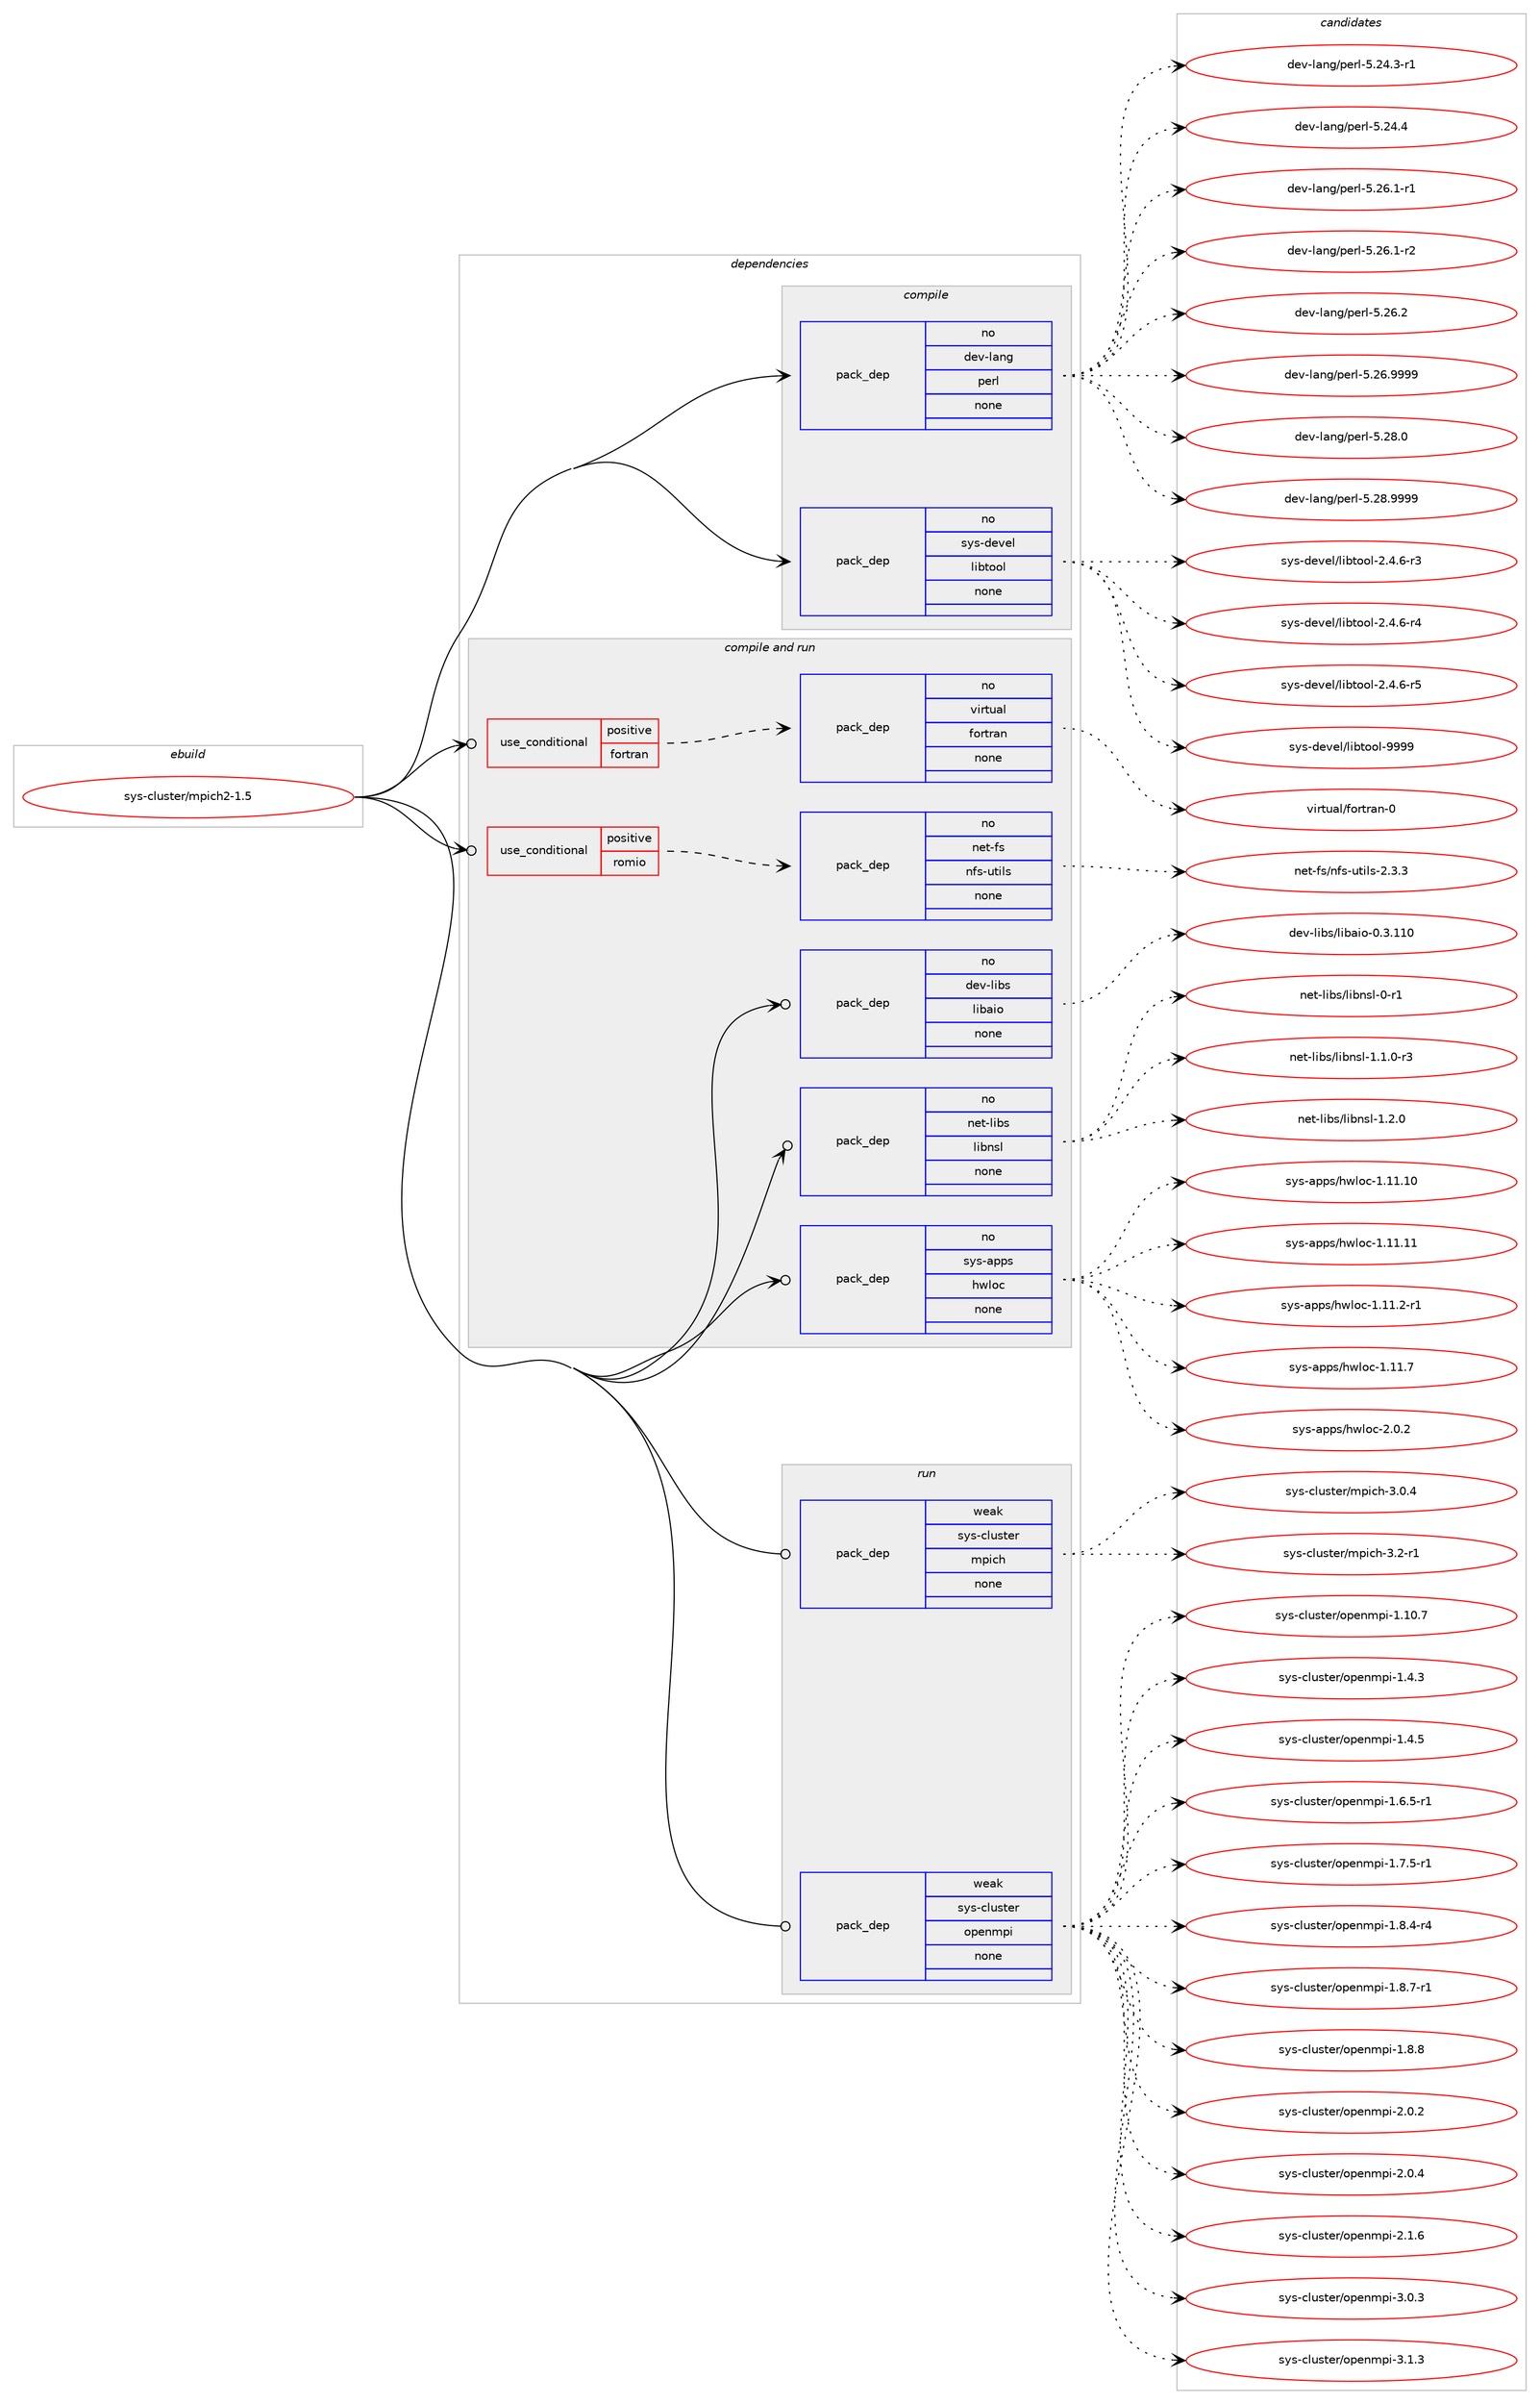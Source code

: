 digraph prolog {

# *************
# Graph options
# *************

newrank=true;
concentrate=true;
compound=true;
graph [rankdir=LR,fontname=Helvetica,fontsize=10,ranksep=1.5];#, ranksep=2.5, nodesep=0.2];
edge  [arrowhead=vee];
node  [fontname=Helvetica,fontsize=10];

# **********
# The ebuild
# **********

subgraph cluster_leftcol {
color=gray;
rank=same;
label=<<i>ebuild</i>>;
id [label="sys-cluster/mpich2-1.5", color=red, width=4, href="../sys-cluster/mpich2-1.5.svg"];
}

# ****************
# The dependencies
# ****************

subgraph cluster_midcol {
color=gray;
label=<<i>dependencies</i>>;
subgraph cluster_compile {
fillcolor="#eeeeee";
style=filled;
label=<<i>compile</i>>;
subgraph pack1236478 {
dependency1723573 [label=<<TABLE BORDER="0" CELLBORDER="1" CELLSPACING="0" CELLPADDING="4" WIDTH="220"><TR><TD ROWSPAN="6" CELLPADDING="30">pack_dep</TD></TR><TR><TD WIDTH="110">no</TD></TR><TR><TD>dev-lang</TD></TR><TR><TD>perl</TD></TR><TR><TD>none</TD></TR><TR><TD></TD></TR></TABLE>>, shape=none, color=blue];
}
id:e -> dependency1723573:w [weight=20,style="solid",arrowhead="vee"];
subgraph pack1236479 {
dependency1723574 [label=<<TABLE BORDER="0" CELLBORDER="1" CELLSPACING="0" CELLPADDING="4" WIDTH="220"><TR><TD ROWSPAN="6" CELLPADDING="30">pack_dep</TD></TR><TR><TD WIDTH="110">no</TD></TR><TR><TD>sys-devel</TD></TR><TR><TD>libtool</TD></TR><TR><TD>none</TD></TR><TR><TD></TD></TR></TABLE>>, shape=none, color=blue];
}
id:e -> dependency1723574:w [weight=20,style="solid",arrowhead="vee"];
}
subgraph cluster_compileandrun {
fillcolor="#eeeeee";
style=filled;
label=<<i>compile and run</i>>;
subgraph cond458846 {
dependency1723575 [label=<<TABLE BORDER="0" CELLBORDER="1" CELLSPACING="0" CELLPADDING="4"><TR><TD ROWSPAN="3" CELLPADDING="10">use_conditional</TD></TR><TR><TD>positive</TD></TR><TR><TD>fortran</TD></TR></TABLE>>, shape=none, color=red];
subgraph pack1236480 {
dependency1723576 [label=<<TABLE BORDER="0" CELLBORDER="1" CELLSPACING="0" CELLPADDING="4" WIDTH="220"><TR><TD ROWSPAN="6" CELLPADDING="30">pack_dep</TD></TR><TR><TD WIDTH="110">no</TD></TR><TR><TD>virtual</TD></TR><TR><TD>fortran</TD></TR><TR><TD>none</TD></TR><TR><TD></TD></TR></TABLE>>, shape=none, color=blue];
}
dependency1723575:e -> dependency1723576:w [weight=20,style="dashed",arrowhead="vee"];
}
id:e -> dependency1723575:w [weight=20,style="solid",arrowhead="odotvee"];
subgraph cond458847 {
dependency1723577 [label=<<TABLE BORDER="0" CELLBORDER="1" CELLSPACING="0" CELLPADDING="4"><TR><TD ROWSPAN="3" CELLPADDING="10">use_conditional</TD></TR><TR><TD>positive</TD></TR><TR><TD>romio</TD></TR></TABLE>>, shape=none, color=red];
subgraph pack1236481 {
dependency1723578 [label=<<TABLE BORDER="0" CELLBORDER="1" CELLSPACING="0" CELLPADDING="4" WIDTH="220"><TR><TD ROWSPAN="6" CELLPADDING="30">pack_dep</TD></TR><TR><TD WIDTH="110">no</TD></TR><TR><TD>net-fs</TD></TR><TR><TD>nfs-utils</TD></TR><TR><TD>none</TD></TR><TR><TD></TD></TR></TABLE>>, shape=none, color=blue];
}
dependency1723577:e -> dependency1723578:w [weight=20,style="dashed",arrowhead="vee"];
}
id:e -> dependency1723577:w [weight=20,style="solid",arrowhead="odotvee"];
subgraph pack1236482 {
dependency1723579 [label=<<TABLE BORDER="0" CELLBORDER="1" CELLSPACING="0" CELLPADDING="4" WIDTH="220"><TR><TD ROWSPAN="6" CELLPADDING="30">pack_dep</TD></TR><TR><TD WIDTH="110">no</TD></TR><TR><TD>dev-libs</TD></TR><TR><TD>libaio</TD></TR><TR><TD>none</TD></TR><TR><TD></TD></TR></TABLE>>, shape=none, color=blue];
}
id:e -> dependency1723579:w [weight=20,style="solid",arrowhead="odotvee"];
subgraph pack1236483 {
dependency1723580 [label=<<TABLE BORDER="0" CELLBORDER="1" CELLSPACING="0" CELLPADDING="4" WIDTH="220"><TR><TD ROWSPAN="6" CELLPADDING="30">pack_dep</TD></TR><TR><TD WIDTH="110">no</TD></TR><TR><TD>net-libs</TD></TR><TR><TD>libnsl</TD></TR><TR><TD>none</TD></TR><TR><TD></TD></TR></TABLE>>, shape=none, color=blue];
}
id:e -> dependency1723580:w [weight=20,style="solid",arrowhead="odotvee"];
subgraph pack1236484 {
dependency1723581 [label=<<TABLE BORDER="0" CELLBORDER="1" CELLSPACING="0" CELLPADDING="4" WIDTH="220"><TR><TD ROWSPAN="6" CELLPADDING="30">pack_dep</TD></TR><TR><TD WIDTH="110">no</TD></TR><TR><TD>sys-apps</TD></TR><TR><TD>hwloc</TD></TR><TR><TD>none</TD></TR><TR><TD></TD></TR></TABLE>>, shape=none, color=blue];
}
id:e -> dependency1723581:w [weight=20,style="solid",arrowhead="odotvee"];
}
subgraph cluster_run {
fillcolor="#eeeeee";
style=filled;
label=<<i>run</i>>;
subgraph pack1236485 {
dependency1723582 [label=<<TABLE BORDER="0" CELLBORDER="1" CELLSPACING="0" CELLPADDING="4" WIDTH="220"><TR><TD ROWSPAN="6" CELLPADDING="30">pack_dep</TD></TR><TR><TD WIDTH="110">weak</TD></TR><TR><TD>sys-cluster</TD></TR><TR><TD>mpich</TD></TR><TR><TD>none</TD></TR><TR><TD></TD></TR></TABLE>>, shape=none, color=blue];
}
id:e -> dependency1723582:w [weight=20,style="solid",arrowhead="odot"];
subgraph pack1236486 {
dependency1723583 [label=<<TABLE BORDER="0" CELLBORDER="1" CELLSPACING="0" CELLPADDING="4" WIDTH="220"><TR><TD ROWSPAN="6" CELLPADDING="30">pack_dep</TD></TR><TR><TD WIDTH="110">weak</TD></TR><TR><TD>sys-cluster</TD></TR><TR><TD>openmpi</TD></TR><TR><TD>none</TD></TR><TR><TD></TD></TR></TABLE>>, shape=none, color=blue];
}
id:e -> dependency1723583:w [weight=20,style="solid",arrowhead="odot"];
}
}

# **************
# The candidates
# **************

subgraph cluster_choices {
rank=same;
color=gray;
label=<<i>candidates</i>>;

subgraph choice1236478 {
color=black;
nodesep=1;
choice100101118451089711010347112101114108455346505246514511449 [label="dev-lang/perl-5.24.3-r1", color=red, width=4,href="../dev-lang/perl-5.24.3-r1.svg"];
choice10010111845108971101034711210111410845534650524652 [label="dev-lang/perl-5.24.4", color=red, width=4,href="../dev-lang/perl-5.24.4.svg"];
choice100101118451089711010347112101114108455346505446494511449 [label="dev-lang/perl-5.26.1-r1", color=red, width=4,href="../dev-lang/perl-5.26.1-r1.svg"];
choice100101118451089711010347112101114108455346505446494511450 [label="dev-lang/perl-5.26.1-r2", color=red, width=4,href="../dev-lang/perl-5.26.1-r2.svg"];
choice10010111845108971101034711210111410845534650544650 [label="dev-lang/perl-5.26.2", color=red, width=4,href="../dev-lang/perl-5.26.2.svg"];
choice10010111845108971101034711210111410845534650544657575757 [label="dev-lang/perl-5.26.9999", color=red, width=4,href="../dev-lang/perl-5.26.9999.svg"];
choice10010111845108971101034711210111410845534650564648 [label="dev-lang/perl-5.28.0", color=red, width=4,href="../dev-lang/perl-5.28.0.svg"];
choice10010111845108971101034711210111410845534650564657575757 [label="dev-lang/perl-5.28.9999", color=red, width=4,href="../dev-lang/perl-5.28.9999.svg"];
dependency1723573:e -> choice100101118451089711010347112101114108455346505246514511449:w [style=dotted,weight="100"];
dependency1723573:e -> choice10010111845108971101034711210111410845534650524652:w [style=dotted,weight="100"];
dependency1723573:e -> choice100101118451089711010347112101114108455346505446494511449:w [style=dotted,weight="100"];
dependency1723573:e -> choice100101118451089711010347112101114108455346505446494511450:w [style=dotted,weight="100"];
dependency1723573:e -> choice10010111845108971101034711210111410845534650544650:w [style=dotted,weight="100"];
dependency1723573:e -> choice10010111845108971101034711210111410845534650544657575757:w [style=dotted,weight="100"];
dependency1723573:e -> choice10010111845108971101034711210111410845534650564648:w [style=dotted,weight="100"];
dependency1723573:e -> choice10010111845108971101034711210111410845534650564657575757:w [style=dotted,weight="100"];
}
subgraph choice1236479 {
color=black;
nodesep=1;
choice1151211154510010111810110847108105981161111111084550465246544511451 [label="sys-devel/libtool-2.4.6-r3", color=red, width=4,href="../sys-devel/libtool-2.4.6-r3.svg"];
choice1151211154510010111810110847108105981161111111084550465246544511452 [label="sys-devel/libtool-2.4.6-r4", color=red, width=4,href="../sys-devel/libtool-2.4.6-r4.svg"];
choice1151211154510010111810110847108105981161111111084550465246544511453 [label="sys-devel/libtool-2.4.6-r5", color=red, width=4,href="../sys-devel/libtool-2.4.6-r5.svg"];
choice1151211154510010111810110847108105981161111111084557575757 [label="sys-devel/libtool-9999", color=red, width=4,href="../sys-devel/libtool-9999.svg"];
dependency1723574:e -> choice1151211154510010111810110847108105981161111111084550465246544511451:w [style=dotted,weight="100"];
dependency1723574:e -> choice1151211154510010111810110847108105981161111111084550465246544511452:w [style=dotted,weight="100"];
dependency1723574:e -> choice1151211154510010111810110847108105981161111111084550465246544511453:w [style=dotted,weight="100"];
dependency1723574:e -> choice1151211154510010111810110847108105981161111111084557575757:w [style=dotted,weight="100"];
}
subgraph choice1236480 {
color=black;
nodesep=1;
choice1181051141161179710847102111114116114971104548 [label="virtual/fortran-0", color=red, width=4,href="../virtual/fortran-0.svg"];
dependency1723576:e -> choice1181051141161179710847102111114116114971104548:w [style=dotted,weight="100"];
}
subgraph choice1236481 {
color=black;
nodesep=1;
choice110101116451021154711010211545117116105108115455046514651 [label="net-fs/nfs-utils-2.3.3", color=red, width=4,href="../net-fs/nfs-utils-2.3.3.svg"];
dependency1723578:e -> choice110101116451021154711010211545117116105108115455046514651:w [style=dotted,weight="100"];
}
subgraph choice1236482 {
color=black;
nodesep=1;
choice10010111845108105981154710810598971051114548465146494948 [label="dev-libs/libaio-0.3.110", color=red, width=4,href="../dev-libs/libaio-0.3.110.svg"];
dependency1723579:e -> choice10010111845108105981154710810598971051114548465146494948:w [style=dotted,weight="100"];
}
subgraph choice1236483 {
color=black;
nodesep=1;
choice1101011164510810598115471081059811011510845484511449 [label="net-libs/libnsl-0-r1", color=red, width=4,href="../net-libs/libnsl-0-r1.svg"];
choice110101116451081059811547108105981101151084549464946484511451 [label="net-libs/libnsl-1.1.0-r3", color=red, width=4,href="../net-libs/libnsl-1.1.0-r3.svg"];
choice11010111645108105981154710810598110115108454946504648 [label="net-libs/libnsl-1.2.0", color=red, width=4,href="../net-libs/libnsl-1.2.0.svg"];
dependency1723580:e -> choice1101011164510810598115471081059811011510845484511449:w [style=dotted,weight="100"];
dependency1723580:e -> choice110101116451081059811547108105981101151084549464946484511451:w [style=dotted,weight="100"];
dependency1723580:e -> choice11010111645108105981154710810598110115108454946504648:w [style=dotted,weight="100"];
}
subgraph choice1236484 {
color=black;
nodesep=1;
choice115121115459711211211547104119108111994549464949464948 [label="sys-apps/hwloc-1.11.10", color=red, width=4,href="../sys-apps/hwloc-1.11.10.svg"];
choice115121115459711211211547104119108111994549464949464949 [label="sys-apps/hwloc-1.11.11", color=red, width=4,href="../sys-apps/hwloc-1.11.11.svg"];
choice11512111545971121121154710411910811199454946494946504511449 [label="sys-apps/hwloc-1.11.2-r1", color=red, width=4,href="../sys-apps/hwloc-1.11.2-r1.svg"];
choice1151211154597112112115471041191081119945494649494655 [label="sys-apps/hwloc-1.11.7", color=red, width=4,href="../sys-apps/hwloc-1.11.7.svg"];
choice11512111545971121121154710411910811199455046484650 [label="sys-apps/hwloc-2.0.2", color=red, width=4,href="../sys-apps/hwloc-2.0.2.svg"];
dependency1723581:e -> choice115121115459711211211547104119108111994549464949464948:w [style=dotted,weight="100"];
dependency1723581:e -> choice115121115459711211211547104119108111994549464949464949:w [style=dotted,weight="100"];
dependency1723581:e -> choice11512111545971121121154710411910811199454946494946504511449:w [style=dotted,weight="100"];
dependency1723581:e -> choice1151211154597112112115471041191081119945494649494655:w [style=dotted,weight="100"];
dependency1723581:e -> choice11512111545971121121154710411910811199455046484650:w [style=dotted,weight="100"];
}
subgraph choice1236485 {
color=black;
nodesep=1;
choice11512111545991081171151161011144710911210599104455146484652 [label="sys-cluster/mpich-3.0.4", color=red, width=4,href="../sys-cluster/mpich-3.0.4.svg"];
choice11512111545991081171151161011144710911210599104455146504511449 [label="sys-cluster/mpich-3.2-r1", color=red, width=4,href="../sys-cluster/mpich-3.2-r1.svg"];
dependency1723582:e -> choice11512111545991081171151161011144710911210599104455146484652:w [style=dotted,weight="100"];
dependency1723582:e -> choice11512111545991081171151161011144710911210599104455146504511449:w [style=dotted,weight="100"];
}
subgraph choice1236486 {
color=black;
nodesep=1;
choice11512111545991081171151161011144711111210111010911210545494649484655 [label="sys-cluster/openmpi-1.10.7", color=red, width=4,href="../sys-cluster/openmpi-1.10.7.svg"];
choice115121115459910811711511610111447111112101110109112105454946524651 [label="sys-cluster/openmpi-1.4.3", color=red, width=4,href="../sys-cluster/openmpi-1.4.3.svg"];
choice115121115459910811711511610111447111112101110109112105454946524653 [label="sys-cluster/openmpi-1.4.5", color=red, width=4,href="../sys-cluster/openmpi-1.4.5.svg"];
choice1151211154599108117115116101114471111121011101091121054549465446534511449 [label="sys-cluster/openmpi-1.6.5-r1", color=red, width=4,href="../sys-cluster/openmpi-1.6.5-r1.svg"];
choice1151211154599108117115116101114471111121011101091121054549465546534511449 [label="sys-cluster/openmpi-1.7.5-r1", color=red, width=4,href="../sys-cluster/openmpi-1.7.5-r1.svg"];
choice1151211154599108117115116101114471111121011101091121054549465646524511452 [label="sys-cluster/openmpi-1.8.4-r4", color=red, width=4,href="../sys-cluster/openmpi-1.8.4-r4.svg"];
choice1151211154599108117115116101114471111121011101091121054549465646554511449 [label="sys-cluster/openmpi-1.8.7-r1", color=red, width=4,href="../sys-cluster/openmpi-1.8.7-r1.svg"];
choice115121115459910811711511610111447111112101110109112105454946564656 [label="sys-cluster/openmpi-1.8.8", color=red, width=4,href="../sys-cluster/openmpi-1.8.8.svg"];
choice115121115459910811711511610111447111112101110109112105455046484650 [label="sys-cluster/openmpi-2.0.2", color=red, width=4,href="../sys-cluster/openmpi-2.0.2.svg"];
choice115121115459910811711511610111447111112101110109112105455046484652 [label="sys-cluster/openmpi-2.0.4", color=red, width=4,href="../sys-cluster/openmpi-2.0.4.svg"];
choice115121115459910811711511610111447111112101110109112105455046494654 [label="sys-cluster/openmpi-2.1.6", color=red, width=4,href="../sys-cluster/openmpi-2.1.6.svg"];
choice115121115459910811711511610111447111112101110109112105455146484651 [label="sys-cluster/openmpi-3.0.3", color=red, width=4,href="../sys-cluster/openmpi-3.0.3.svg"];
choice115121115459910811711511610111447111112101110109112105455146494651 [label="sys-cluster/openmpi-3.1.3", color=red, width=4,href="../sys-cluster/openmpi-3.1.3.svg"];
dependency1723583:e -> choice11512111545991081171151161011144711111210111010911210545494649484655:w [style=dotted,weight="100"];
dependency1723583:e -> choice115121115459910811711511610111447111112101110109112105454946524651:w [style=dotted,weight="100"];
dependency1723583:e -> choice115121115459910811711511610111447111112101110109112105454946524653:w [style=dotted,weight="100"];
dependency1723583:e -> choice1151211154599108117115116101114471111121011101091121054549465446534511449:w [style=dotted,weight="100"];
dependency1723583:e -> choice1151211154599108117115116101114471111121011101091121054549465546534511449:w [style=dotted,weight="100"];
dependency1723583:e -> choice1151211154599108117115116101114471111121011101091121054549465646524511452:w [style=dotted,weight="100"];
dependency1723583:e -> choice1151211154599108117115116101114471111121011101091121054549465646554511449:w [style=dotted,weight="100"];
dependency1723583:e -> choice115121115459910811711511610111447111112101110109112105454946564656:w [style=dotted,weight="100"];
dependency1723583:e -> choice115121115459910811711511610111447111112101110109112105455046484650:w [style=dotted,weight="100"];
dependency1723583:e -> choice115121115459910811711511610111447111112101110109112105455046484652:w [style=dotted,weight="100"];
dependency1723583:e -> choice115121115459910811711511610111447111112101110109112105455046494654:w [style=dotted,weight="100"];
dependency1723583:e -> choice115121115459910811711511610111447111112101110109112105455146484651:w [style=dotted,weight="100"];
dependency1723583:e -> choice115121115459910811711511610111447111112101110109112105455146494651:w [style=dotted,weight="100"];
}
}

}
